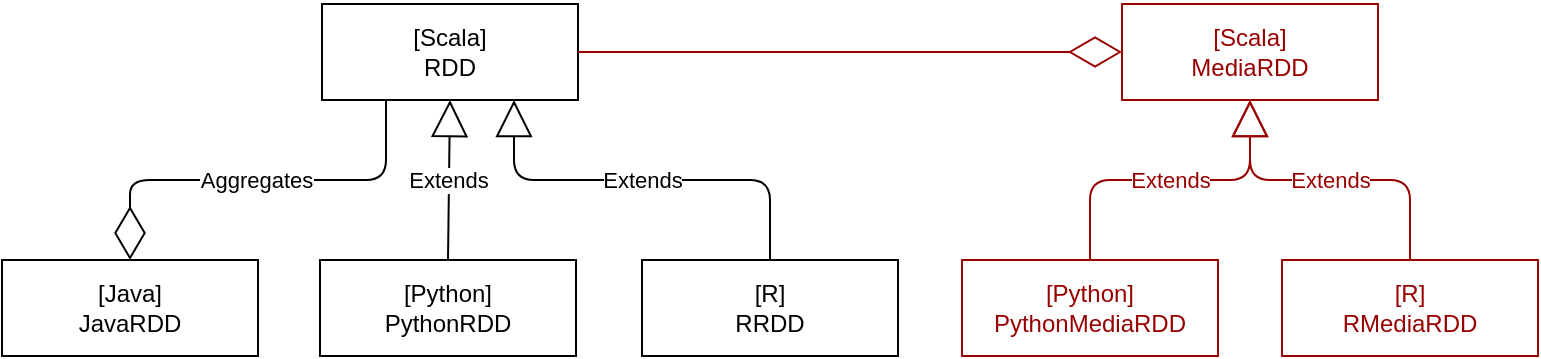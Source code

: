 <mxfile>
    <diagram id="fzrhBRSE6GCZi_UyN0PS" name="batch">
        <mxGraphModel dx="1115" dy="586" grid="1" gridSize="4" guides="1" tooltips="1" connect="1" arrows="1" fold="1" page="1" pageScale="1" pageWidth="850" pageHeight="1100" math="0" shadow="0">
            <root>
                <mxCell id="0"/>
                <mxCell id="1" parent="0"/>
                <mxCell id="2" value="[Scala]&lt;br&gt;RDD" style="rounded=0;whiteSpace=wrap;html=1;" vertex="1" parent="1">
                    <mxGeometry x="192" y="48" width="128" height="48" as="geometry"/>
                </mxCell>
                <mxCell id="4" value="[Java]&lt;br&gt;JavaRDD" style="rounded=0;whiteSpace=wrap;html=1;" vertex="1" parent="1">
                    <mxGeometry x="32" y="176" width="128" height="48" as="geometry"/>
                </mxCell>
                <mxCell id="6" value="[Python]&lt;br&gt;PythonRDD" style="rounded=0;whiteSpace=wrap;html=1;" vertex="1" parent="1">
                    <mxGeometry x="191" y="176" width="128" height="48" as="geometry"/>
                </mxCell>
                <mxCell id="10" value="Extends" style="endArrow=block;endSize=16;endFill=0;html=1;entryX=0.5;entryY=1;entryDx=0;entryDy=0;exitX=0.5;exitY=0;exitDx=0;exitDy=0;" edge="1" parent="1" source="6" target="2">
                    <mxGeometry width="160" relative="1" as="geometry">
                        <mxPoint x="256" y="160" as="sourcePoint"/>
                        <mxPoint x="416" y="288" as="targetPoint"/>
                    </mxGeometry>
                </mxCell>
                <mxCell id="11" value="" style="endArrow=diamondThin;endFill=0;endSize=24;html=1;entryX=0.5;entryY=0;entryDx=0;entryDy=0;exitX=0.25;exitY=1;exitDx=0;exitDy=0;edgeStyle=orthogonalEdgeStyle;" edge="1" parent="1" source="2" target="4">
                    <mxGeometry width="160" relative="1" as="geometry">
                        <mxPoint x="256" y="288" as="sourcePoint"/>
                        <mxPoint x="416" y="288" as="targetPoint"/>
                    </mxGeometry>
                </mxCell>
                <mxCell id="12" value="Aggregates" style="edgeLabel;html=1;align=center;verticalAlign=middle;resizable=0;points=[];" vertex="1" connectable="0" parent="11">
                    <mxGeometry x="0.636" y="1" relative="1" as="geometry">
                        <mxPoint x="62" y="-2" as="offset"/>
                    </mxGeometry>
                </mxCell>
                <mxCell id="13" value="[R]&lt;br&gt;RRDD" style="rounded=0;whiteSpace=wrap;html=1;" vertex="1" parent="1">
                    <mxGeometry x="352" y="176" width="128" height="48" as="geometry"/>
                </mxCell>
                <mxCell id="14" value="Extends" style="endArrow=block;endSize=16;endFill=0;html=1;entryX=0.75;entryY=1;entryDx=0;entryDy=0;exitX=0.5;exitY=0;exitDx=0;exitDy=0;edgeStyle=orthogonalEdgeStyle;" edge="1" parent="1" source="13" target="2">
                    <mxGeometry width="160" relative="1" as="geometry">
                        <mxPoint x="260" y="164" as="sourcePoint"/>
                        <mxPoint x="260" y="100" as="targetPoint"/>
                    </mxGeometry>
                </mxCell>
                <mxCell id="15" value="[Scala]&lt;br&gt;MediaRDD" style="rounded=0;whiteSpace=wrap;html=1;strokeWidth=1;strokeColor=#990000;fontColor=#990000;" vertex="1" parent="1">
                    <mxGeometry x="592" y="48" width="128" height="48" as="geometry"/>
                </mxCell>
                <mxCell id="16" value="" style="endArrow=diamondThin;endFill=0;endSize=24;html=1;entryX=0;entryY=0.5;entryDx=0;entryDy=0;exitX=1;exitY=0.5;exitDx=0;exitDy=0;strokeColor=#990000;" edge="1" parent="1" source="2" target="15">
                    <mxGeometry width="160" relative="1" as="geometry">
                        <mxPoint x="268" y="304" as="sourcePoint"/>
                        <mxPoint x="428" y="304" as="targetPoint"/>
                    </mxGeometry>
                </mxCell>
                <mxCell id="17" value="[Python]&lt;br&gt;PythonMediaRDD" style="rounded=0;whiteSpace=wrap;html=1;strokeWidth=1;strokeColor=#990000;fontColor=#990000;" vertex="1" parent="1">
                    <mxGeometry x="512" y="176" width="128" height="48" as="geometry"/>
                </mxCell>
                <mxCell id="18" value="[R]&lt;br&gt;RMediaRDD" style="rounded=0;whiteSpace=wrap;html=1;strokeWidth=1;strokeColor=#990000;fontColor=#990000;" vertex="1" parent="1">
                    <mxGeometry x="672" y="176" width="128" height="48" as="geometry"/>
                </mxCell>
                <mxCell id="19" value="Extends" style="endArrow=block;endSize=16;endFill=0;html=1;strokeColor=#990000;fontColor=#990000;entryX=0.5;entryY=1;entryDx=0;entryDy=0;exitX=0.5;exitY=0;exitDx=0;exitDy=0;edgeStyle=orthogonalEdgeStyle;" edge="1" parent="1" source="17" target="15">
                    <mxGeometry width="160" relative="1" as="geometry">
                        <mxPoint x="452" y="316" as="sourcePoint"/>
                        <mxPoint x="612" y="316" as="targetPoint"/>
                    </mxGeometry>
                </mxCell>
                <mxCell id="20" value="Extends" style="endArrow=block;endSize=16;endFill=0;html=1;strokeColor=#990000;fontColor=#990000;entryX=0.5;entryY=1;entryDx=0;entryDy=0;exitX=0.5;exitY=0;exitDx=0;exitDy=0;edgeStyle=orthogonalEdgeStyle;" edge="1" parent="1" source="18" target="15">
                    <mxGeometry width="160" relative="1" as="geometry">
                        <mxPoint x="368" y="360" as="sourcePoint"/>
                        <mxPoint x="528" y="360" as="targetPoint"/>
                    </mxGeometry>
                </mxCell>
            </root>
        </mxGraphModel>
    </diagram>
    <diagram id="28F1-oeqFXJ7kdHDrhM_" name="stream">
        <mxGraphModel dx="875" dy="586" grid="1" gridSize="4" guides="1" tooltips="1" connect="1" arrows="1" fold="1" page="1" pageScale="1" pageWidth="850" pageHeight="1100" math="0" shadow="0">
            <root>
                <mxCell id="0"/>
                <mxCell id="1" parent="0"/>
                <mxCell id="NTcMgDMseXns7mt6anPm-1" value="[Scala]&lt;br&gt;DStream" style="rounded=0;whiteSpace=wrap;html=1;" vertex="1" parent="1">
                    <mxGeometry x="192" y="48" width="128" height="48" as="geometry"/>
                </mxCell>
                <mxCell id="NTcMgDMseXns7mt6anPm-3" value="[Python]&lt;br&gt;DStream" style="rounded=0;whiteSpace=wrap;html=1;" vertex="1" parent="1">
                    <mxGeometry x="191" y="176" width="128" height="48" as="geometry"/>
                </mxCell>
                <mxCell id="NTcMgDMseXns7mt6anPm-9" value="[Scala]&lt;br&gt;MediaDStream" style="rounded=0;whiteSpace=wrap;html=1;strokeWidth=1;strokeColor=#990000;fontColor=#990000;" vertex="1" parent="1">
                    <mxGeometry x="592" y="48" width="128" height="48" as="geometry"/>
                </mxCell>
                <mxCell id="NTcMgDMseXns7mt6anPm-10" value="" style="endArrow=diamondThin;endFill=0;endSize=24;html=1;entryX=0;entryY=0.5;entryDx=0;entryDy=0;exitX=1;exitY=0.5;exitDx=0;exitDy=0;strokeColor=#990000;" edge="1" parent="1" source="NTcMgDMseXns7mt6anPm-1" target="NTcMgDMseXns7mt6anPm-9">
                    <mxGeometry width="160" relative="1" as="geometry">
                        <mxPoint x="268" y="304" as="sourcePoint"/>
                        <mxPoint x="428" y="304" as="targetPoint"/>
                    </mxGeometry>
                </mxCell>
                <mxCell id="NTcMgDMseXns7mt6anPm-11" value="[Python]&lt;br&gt;MediaDStream" style="rounded=0;whiteSpace=wrap;html=1;strokeWidth=1;strokeColor=#990000;fontColor=#990000;" vertex="1" parent="1">
                    <mxGeometry x="592" y="176" width="128" height="48" as="geometry"/>
                </mxCell>
                <mxCell id="NTcMgDMseXns7mt6anPm-13" value="Extends" style="endArrow=block;endSize=16;endFill=0;html=1;strokeColor=#990000;fontColor=#990000;entryX=1;entryY=0.5;entryDx=0;entryDy=0;exitX=0;exitY=0.5;exitDx=0;exitDy=0;edgeStyle=orthogonalEdgeStyle;" edge="1" parent="1" source="NTcMgDMseXns7mt6anPm-11" target="NTcMgDMseXns7mt6anPm-3">
                    <mxGeometry width="160" relative="1" as="geometry">
                        <mxPoint x="452" y="316" as="sourcePoint"/>
                        <mxPoint x="612" y="316" as="targetPoint"/>
                    </mxGeometry>
                </mxCell>
                <mxCell id="NTcMgDMseXns7mt6anPm-17" value="Use" style="endArrow=open;endSize=12;dashed=1;html=1;strokeColor=#000000;fontColor=#000000;exitX=0.5;exitY=0;exitDx=0;exitDy=0;" edge="1" parent="1" source="NTcMgDMseXns7mt6anPm-3" target="NTcMgDMseXns7mt6anPm-1">
                    <mxGeometry width="160" relative="1" as="geometry">
                        <mxPoint x="232" y="284" as="sourcePoint"/>
                        <mxPoint x="392" y="284" as="targetPoint"/>
                    </mxGeometry>
                </mxCell>
            </root>
        </mxGraphModel>
    </diagram>
</mxfile>